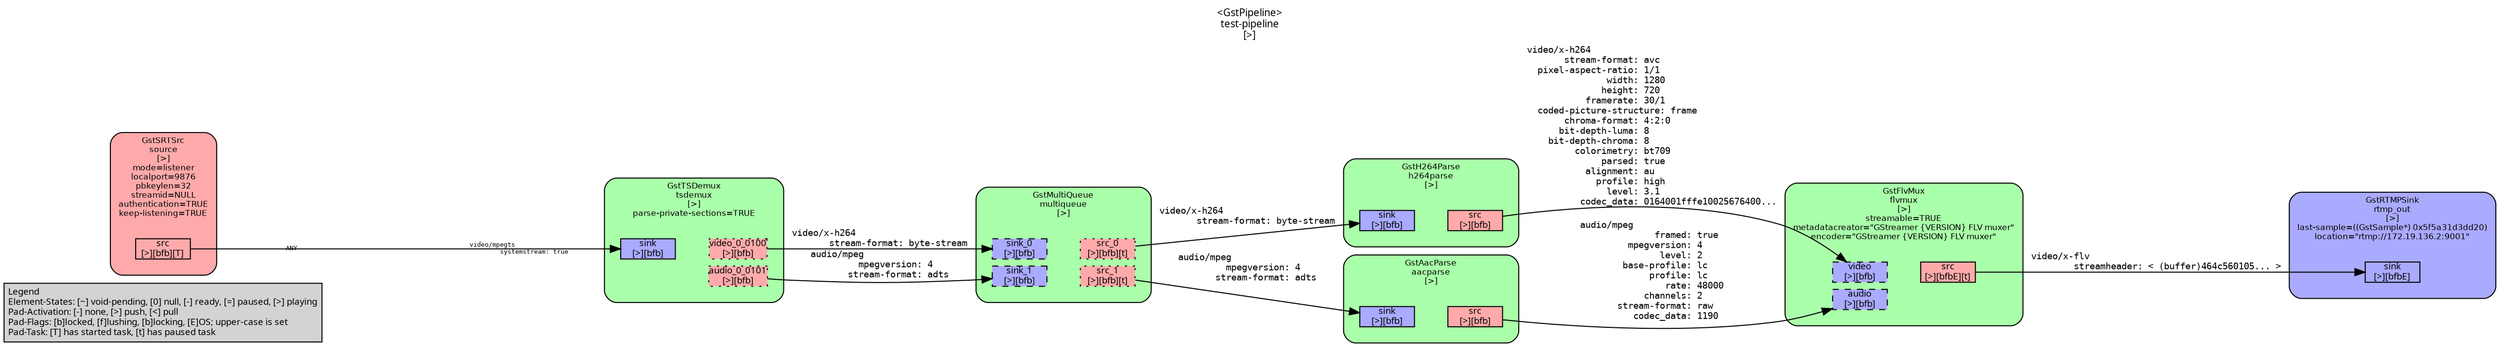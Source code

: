 digraph pipeline {
  rankdir=LR;
  fontname="sans";
  fontsize="10";
  labelloc=t;
  nodesep=.1;
  ranksep=.2;
  label="<GstPipeline>\ntest-pipeline\n[>]";
  node [style="filled,rounded", shape=box, fontsize="9", fontname="sans", margin="0.0,0.0"];
  edge [labelfontsize="6", fontsize="9", fontname="monospace"];
  
  legend [
    pos="0,0!",
    margin="0.05,0.05",
    style="filled",
    label="Legend\lElement-States: [~] void-pending, [0] null, [-] ready, [=] paused, [>] playing\lPad-Activation: [-] none, [>] push, [<] pull\lPad-Flags: [b]locked, [f]lushing, [b]locking, [E]OS; upper-case is set\lPad-Task: [T] has started task, [t] has paused task\l",
  ];
  subgraph cluster_rtmp_out_0x5f5a31d2d230 {
    fontname="Bitstream Vera Sans";
    fontsize="8";
    style="filled,rounded";
    color=black;
    label="GstRTMPSink\nrtmp_out\n[>]\nlast-sample=((GstSample*) 0x5f5a31d3dd20)\nlocation=\"rtmp://172.19.136.2:9001\"";
    subgraph cluster_rtmp_out_0x5f5a31d2d230_sink {
      label="";
      style="invis";
      rtmp_out_0x5f5a31d2d230_sink_0x5f5a31d2d540 [color=black, fillcolor="#aaaaff", label="sink\n[>][bfbE]", height="0.2", style="filled,solid"];
    }

    fillcolor="#aaaaff";
  }

  subgraph cluster_flvmux_0x5f5a31d29560 {
    fontname="Bitstream Vera Sans";
    fontsize="8";
    style="filled,rounded";
    color=black;
    label="GstFlvMux\nflvmux\n[>]\nstreamable=TRUE\nmetadatacreator=\"GStreamer {VERSION} FLV muxer\"\nencoder=\"GStreamer {VERSION} FLV muxer\"";
    subgraph cluster_flvmux_0x5f5a31d29560_sink {
      label="";
      style="invis";
      flvmux_0x5f5a31d29560_video_0x5f5a31d30a30 [color=black, fillcolor="#aaaaff", label="video\n[>][bfb]", height="0.2", style="filled,dashed"];
      flvmux_0x5f5a31d29560_audio_0x5f5a31d32180 [color=black, fillcolor="#aaaaff", label="audio\n[>][bfb]", height="0.2", style="filled,dashed"];
    }

    subgraph cluster_flvmux_0x5f5a31d29560_src {
      label="";
      style="invis";
      flvmux_0x5f5a31d29560_src_0x5f5a31d29c70 [color=black, fillcolor="#ffaaaa", label="src\n[>][bfbE][t]", height="0.2", style="filled,solid"];
    }

    flvmux_0x5f5a31d29560_video_0x5f5a31d30a30 -> flvmux_0x5f5a31d29560_src_0x5f5a31d29c70 [style="invis"];
    fillcolor="#aaffaa";
  }

  flvmux_0x5f5a31d29560_src_0x5f5a31d29c70 -> rtmp_out_0x5f5a31d2d230_sink_0x5f5a31d2d540 [label="video/x-flv\l        streamheader: < (buffer)464c560105... >\l"]
  subgraph cluster_aacparse_0x5f5a31d23a70 {
    fontname="Bitstream Vera Sans";
    fontsize="8";
    style="filled,rounded";
    color=black;
    label="GstAacParse\naacparse\n[>]";
    subgraph cluster_aacparse_0x5f5a31d23a70_sink {
      label="";
      style="invis";
      aacparse_0x5f5a31d23a70_sink_0x5f5a31d23d60 [color=black, fillcolor="#aaaaff", label="sink\n[>][bfb]", height="0.2", style="filled,solid"];
    }

    subgraph cluster_aacparse_0x5f5a31d23a70_src {
      label="";
      style="invis";
      aacparse_0x5f5a31d23a70_src_0x5f5a31d24010 [color=black, fillcolor="#ffaaaa", label="src\n[>][bfb]", height="0.2", style="filled,solid"];
    }

    aacparse_0x5f5a31d23a70_sink_0x5f5a31d23d60 -> aacparse_0x5f5a31d23a70_src_0x5f5a31d24010 [style="invis"];
    fillcolor="#aaffaa";
  }

  aacparse_0x5f5a31d23a70_src_0x5f5a31d24010 -> flvmux_0x5f5a31d29560_audio_0x5f5a31d32180 [label="audio/mpeg\l              framed: true\l         mpegversion: 4\l               level: 2\l        base-profile: lc\l             profile: lc\l                rate: 48000\l            channels: 2\l       stream-format: raw\l          codec_data: 1190\l"]
  subgraph cluster_h264parse_0x5f5a31d1e260 {
    fontname="Bitstream Vera Sans";
    fontsize="8";
    style="filled,rounded";
    color=black;
    label="GstH264Parse\nh264parse\n[>]";
    subgraph cluster_h264parse_0x5f5a31d1e260_sink {
      label="";
      style="invis";
      h264parse_0x5f5a31d1e260_sink_0x5f5a31d1f070 [color=black, fillcolor="#aaaaff", label="sink\n[>][bfb]", height="0.2", style="filled,solid"];
    }

    subgraph cluster_h264parse_0x5f5a31d1e260_src {
      label="";
      style="invis";
      h264parse_0x5f5a31d1e260_src_0x5f5a31d1f320 [color=black, fillcolor="#ffaaaa", label="src\n[>][bfb]", height="0.2", style="filled,solid"];
    }

    h264parse_0x5f5a31d1e260_sink_0x5f5a31d1f070 -> h264parse_0x5f5a31d1e260_src_0x5f5a31d1f320 [style="invis"];
    fillcolor="#aaffaa";
  }

  h264parse_0x5f5a31d1e260_src_0x5f5a31d1f320 -> flvmux_0x5f5a31d29560_video_0x5f5a31d30a30 [label="video/x-h264\l       stream-format: avc\l  pixel-aspect-ratio: 1/1\l               width: 1280\l              height: 720\l           framerate: 30/1\l  coded-picture-structure: frame\l       chroma-format: 4:2:0\l      bit-depth-luma: 8\l    bit-depth-chroma: 8\l         colorimetry: bt709\l              parsed: true\l           alignment: au\l             profile: high\l               level: 3.1\l          codec_data: 0164001fffe10025676400...\l"]
  subgraph cluster_multiqueue_0x5f5a31d1a450 {
    fontname="Bitstream Vera Sans";
    fontsize="8";
    style="filled,rounded";
    color=black;
    label="GstMultiQueue\nmultiqueue\n[>]";
    subgraph cluster_multiqueue_0x5f5a31d1a450_sink {
      label="";
      style="invis";
      multiqueue_0x5f5a31d1a450_sink_0_0x5f5a31d2f9a0 [color=black, fillcolor="#aaaaff", label="sink_0\n[>][bfb]", height="0.2", style="filled,dashed"];
      multiqueue_0x5f5a31d1a450_sink_1_0x5f5a31d312f0 [color=black, fillcolor="#aaaaff", label="sink_1\n[>][bfb]", height="0.2", style="filled,dashed"];
    }

    subgraph cluster_multiqueue_0x5f5a31d1a450_src {
      label="";
      style="invis";
      multiqueue_0x5f5a31d1a450_src_0_0x5f5a31d2fe00 [color=black, fillcolor="#ffaaaa", label="src_0\n[>][bfb][t]", height="0.2", style="filled,dotted"];
      multiqueue_0x5f5a31d1a450_src_1_0x5f5a31d31810 [color=black, fillcolor="#ffaaaa", label="src_1\n[>][bfb][t]", height="0.2", style="filled,dotted"];
    }

    multiqueue_0x5f5a31d1a450_sink_0_0x5f5a31d2f9a0 -> multiqueue_0x5f5a31d1a450_src_0_0x5f5a31d2fe00 [style="invis"];
    fillcolor="#aaffaa";
  }

  multiqueue_0x5f5a31d1a450_src_0_0x5f5a31d2fe00 -> h264parse_0x5f5a31d1e260_sink_0x5f5a31d1f070 [label="video/x-h264\l       stream-format: byte-stream\l"]
  multiqueue_0x5f5a31d1a450_src_1_0x5f5a31d31810 -> aacparse_0x5f5a31d23a70_sink_0x5f5a31d23d60 [label="audio/mpeg\l         mpegversion: 4\l       stream-format: adts\l"]
  subgraph cluster_tsdemux_0x5f5a31a34ac0 {
    fontname="Bitstream Vera Sans";
    fontsize="8";
    style="filled,rounded";
    color=black;
    label="GstTSDemux\ntsdemux\n[>]\nparse-private-sections=TRUE";
    subgraph cluster_tsdemux_0x5f5a31a34ac0_sink {
      label="";
      style="invis";
      tsdemux_0x5f5a31a34ac0_sink_0x5f5a31d020b0 [color=black, fillcolor="#aaaaff", label="sink\n[>][bfb]", height="0.2", style="filled,solid"];
    }

    subgraph cluster_tsdemux_0x5f5a31a34ac0_src {
      label="";
      style="invis";
      tsdemux_0x5f5a31a34ac0_video_0_0100_0x7b4c0c014100 [color=black, fillcolor="#ffaaaa", label="video_0_0100\n[>][bfb]", height="0.2", style="filled,dotted"];
      tsdemux_0x5f5a31a34ac0_audio_0_0101_0x7b4c0c015060 [color=black, fillcolor="#ffaaaa", label="audio_0_0101\n[>][bfb]", height="0.2", style="filled,dotted"];
    }

    tsdemux_0x5f5a31a34ac0_sink_0x5f5a31d020b0 -> tsdemux_0x5f5a31a34ac0_video_0_0100_0x7b4c0c014100 [style="invis"];
    fillcolor="#aaffaa";
  }

  tsdemux_0x5f5a31a34ac0_video_0_0100_0x7b4c0c014100 -> multiqueue_0x5f5a31d1a450_sink_0_0x5f5a31d2f9a0 [label="video/x-h264\l       stream-format: byte-stream\l"]
  tsdemux_0x5f5a31a34ac0_audio_0_0101_0x7b4c0c015060 -> multiqueue_0x5f5a31d1a450_sink_1_0x5f5a31d312f0 [label="audio/mpeg\l         mpegversion: 4\l       stream-format: adts\l"]
  subgraph cluster_source_0x5f5a31ce7320 {
    fontname="Bitstream Vera Sans";
    fontsize="8";
    style="filled,rounded";
    color=black;
    label="GstSRTSrc\nsource\n[>]\nmode=listener\nlocalport=9876\npbkeylen=32\nstreamid=NULL\nauthentication=TRUE\nkeep-listening=TRUE";
    subgraph cluster_source_0x5f5a31ce7320_src {
      label="";
      style="invis";
      source_0x5f5a31ce7320_src_0x5f5a31ce7630 [color=black, fillcolor="#ffaaaa", label="src\n[>][bfb][T]", height="0.2", style="filled,solid"];
    }

    fillcolor="#ffaaaa";
  }

  source_0x5f5a31ce7320_src_0x5f5a31ce7630 -> tsdemux_0x5f5a31a34ac0_sink_0x5f5a31d020b0 [labeldistance="10", labelangle="0", label="                                                  ", taillabel="ANY", headlabel="video/mpegts\l        systemstream: true\l"]
}